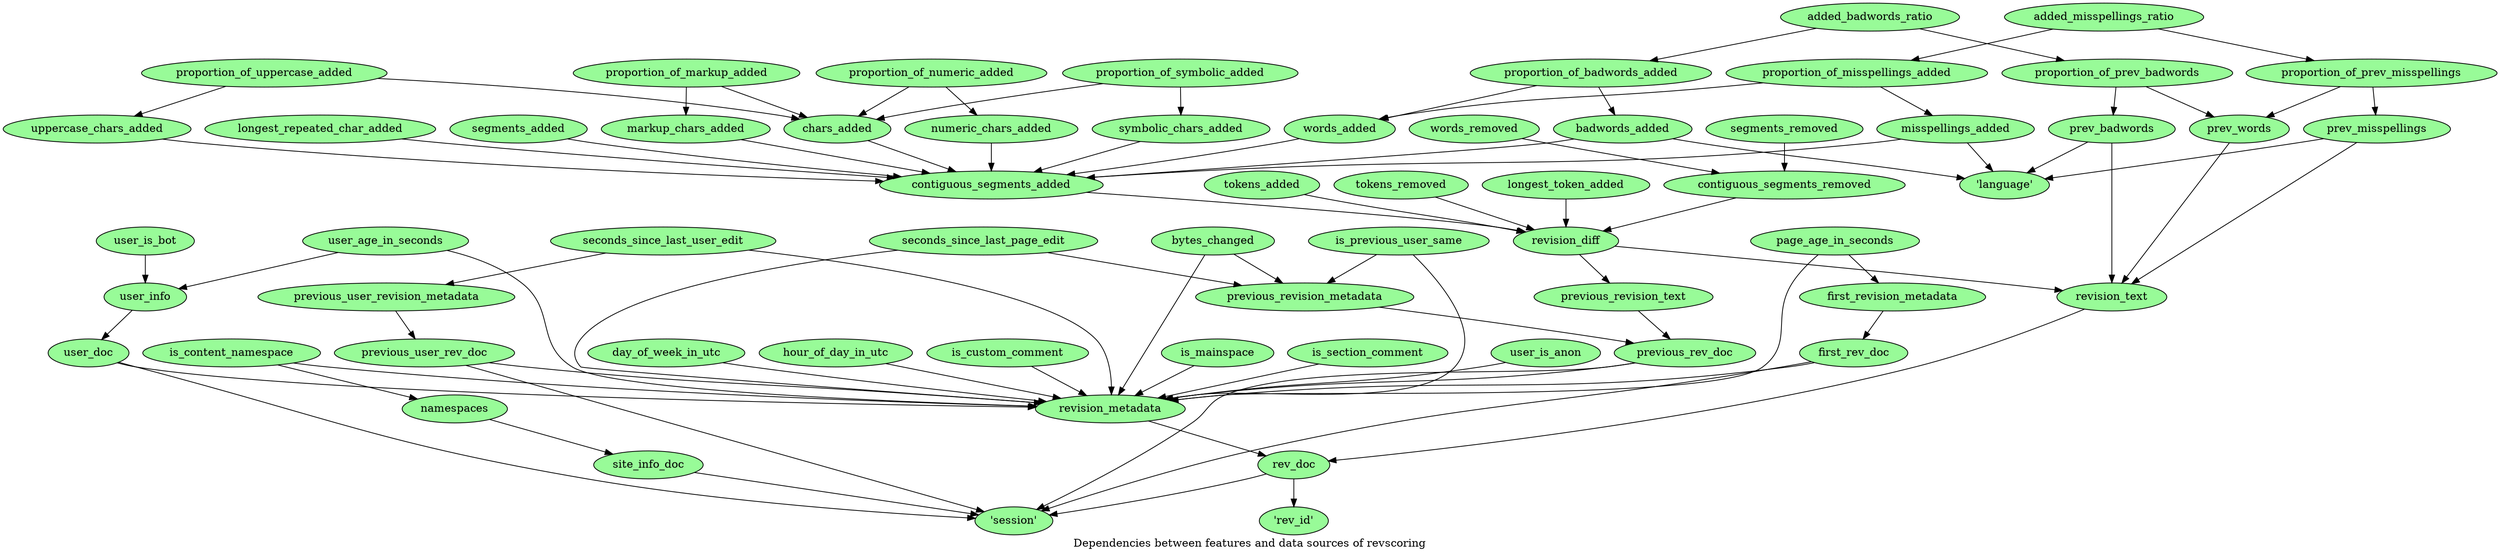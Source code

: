 digraph G {
	label = "Dependencies between features and data sources of revscoring";
	rankdir = "TB";
	node [style="filled",fillcolor="palegreen"];
	added_badwords_ratio -> proportion_of_badwords_added
	added_badwords_ratio -> proportion_of_prev_badwords
	added_misspellings_ratio -> proportion_of_misspellings_added
	added_misspellings_ratio -> proportion_of_prev_misspellings
	badwords_added -> contiguous_segments_added
	badwords_added -> "'language'"
	bytes_changed -> previous_revision_metadata
	bytes_changed -> revision_metadata
	chars_added -> contiguous_segments_added
	contiguous_segments_added -> revision_diff
	contiguous_segments_removed -> revision_diff
	day_of_week_in_utc -> revision_metadata
	first_revision_metadata -> first_rev_doc
	first_rev_doc -> revision_metadata
	first_rev_doc -> "'session'"
	hour_of_day_in_utc -> revision_metadata
	is_content_namespace -> namespaces
	is_content_namespace -> revision_metadata
	is_custom_comment -> revision_metadata
	is_mainspace -> revision_metadata
	is_previous_user_same -> previous_revision_metadata
	is_previous_user_same -> revision_metadata
	is_section_comment -> revision_metadata
	longest_repeated_char_added -> contiguous_segments_added
	longest_token_added -> revision_diff
	markup_chars_added -> contiguous_segments_added
	misspellings_added -> contiguous_segments_added
	misspellings_added -> "'language'"
	namespaces -> site_info_doc
	numeric_chars_added -> contiguous_segments_added
	page_age_in_seconds -> first_revision_metadata
	page_age_in_seconds -> revision_metadata
	previous_revision_metadata -> previous_rev_doc
	previous_revision_text -> previous_rev_doc
	previous_rev_doc -> revision_metadata
	previous_rev_doc -> "'session'"
	previous_user_revision_metadata -> previous_user_rev_doc
	previous_user_rev_doc -> revision_metadata
	previous_user_rev_doc -> "'session'"
	prev_badwords -> "'language'"
	prev_badwords -> revision_text
	prev_misspellings -> "'language'"
	prev_misspellings -> revision_text
	prev_words -> revision_text
	proportion_of_badwords_added -> badwords_added
	proportion_of_badwords_added -> words_added
	proportion_of_markup_added -> chars_added
	proportion_of_markup_added -> markup_chars_added
	proportion_of_misspellings_added -> misspellings_added
	proportion_of_misspellings_added -> words_added
	proportion_of_numeric_added -> chars_added
	proportion_of_numeric_added -> numeric_chars_added
	proportion_of_prev_badwords -> prev_badwords
	proportion_of_prev_badwords -> prev_words
	proportion_of_prev_misspellings -> prev_misspellings
	proportion_of_prev_misspellings -> prev_words
	proportion_of_symbolic_added -> chars_added
	proportion_of_symbolic_added -> symbolic_chars_added
	proportion_of_uppercase_added -> chars_added
	proportion_of_uppercase_added -> uppercase_chars_added
	revision_diff -> previous_revision_text
	revision_diff -> revision_text
	revision_metadata -> rev_doc
	revision_text -> rev_doc
	rev_doc -> "'rev_id'"
	rev_doc -> "'session'"
	seconds_since_last_page_edit -> previous_revision_metadata
	seconds_since_last_page_edit -> revision_metadata
	seconds_since_last_user_edit -> previous_user_revision_metadata
	seconds_since_last_user_edit -> revision_metadata
	segments_added -> contiguous_segments_added
	segments_removed -> contiguous_segments_removed
	site_info_doc -> "'session'"
	symbolic_chars_added -> contiguous_segments_added
	tokens_added -> revision_diff
	tokens_removed -> revision_diff
	uppercase_chars_added -> contiguous_segments_added
	user_age_in_seconds -> revision_metadata
	user_age_in_seconds -> user_info
	user_doc -> revision_metadata
	user_doc -> "'session'"
	user_info -> user_doc
	user_is_anon -> revision_metadata
	user_is_bot -> user_info
	words_added -> contiguous_segments_added
	words_removed -> contiguous_segments_removed
}
